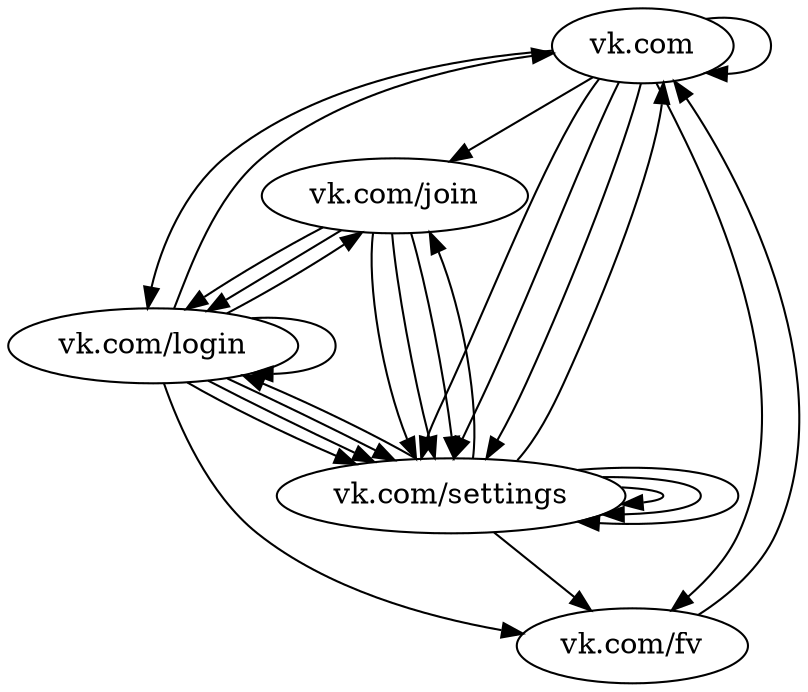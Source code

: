 digraph G {
	"vk.com" -> "vk.com"
	"vk.com" -> "vk.com/join"
	"vk.com" -> "vk.com/login"
	"vk.com" -> "vk.com/settings"
	"vk.com" -> "vk.com/settings"
	"vk.com" -> "vk.com/settings"
	"vk.com" -> "vk.com/fv"
	"vk.com/fv" -> "vk.com"
	"vk.com/join" -> "vk.com/login"
	"vk.com/join" -> "vk.com/login"
	"vk.com/join" -> "vk.com/settings"
	"vk.com/join" -> "vk.com/settings"
	"vk.com/join" -> "vk.com/settings"
	"vk.com/login" -> "vk.com"
	"vk.com/login" -> "vk.com/join"
	"vk.com/login" -> "vk.com/login"
	"vk.com/login" -> "vk.com/settings"
	"vk.com/login" -> "vk.com/settings"
	"vk.com/login" -> "vk.com/settings"
	"vk.com/login" -> "vk.com/fv"
	"vk.com/settings" -> "vk.com"
	"vk.com/settings" -> "vk.com/join"
	"vk.com/settings" -> "vk.com/login"
	"vk.com/settings" -> "vk.com/settings"
	"vk.com/settings" -> "vk.com/settings"
	"vk.com/settings" -> "vk.com/settings"
	"vk.com/settings" -> "vk.com/fv"
}
